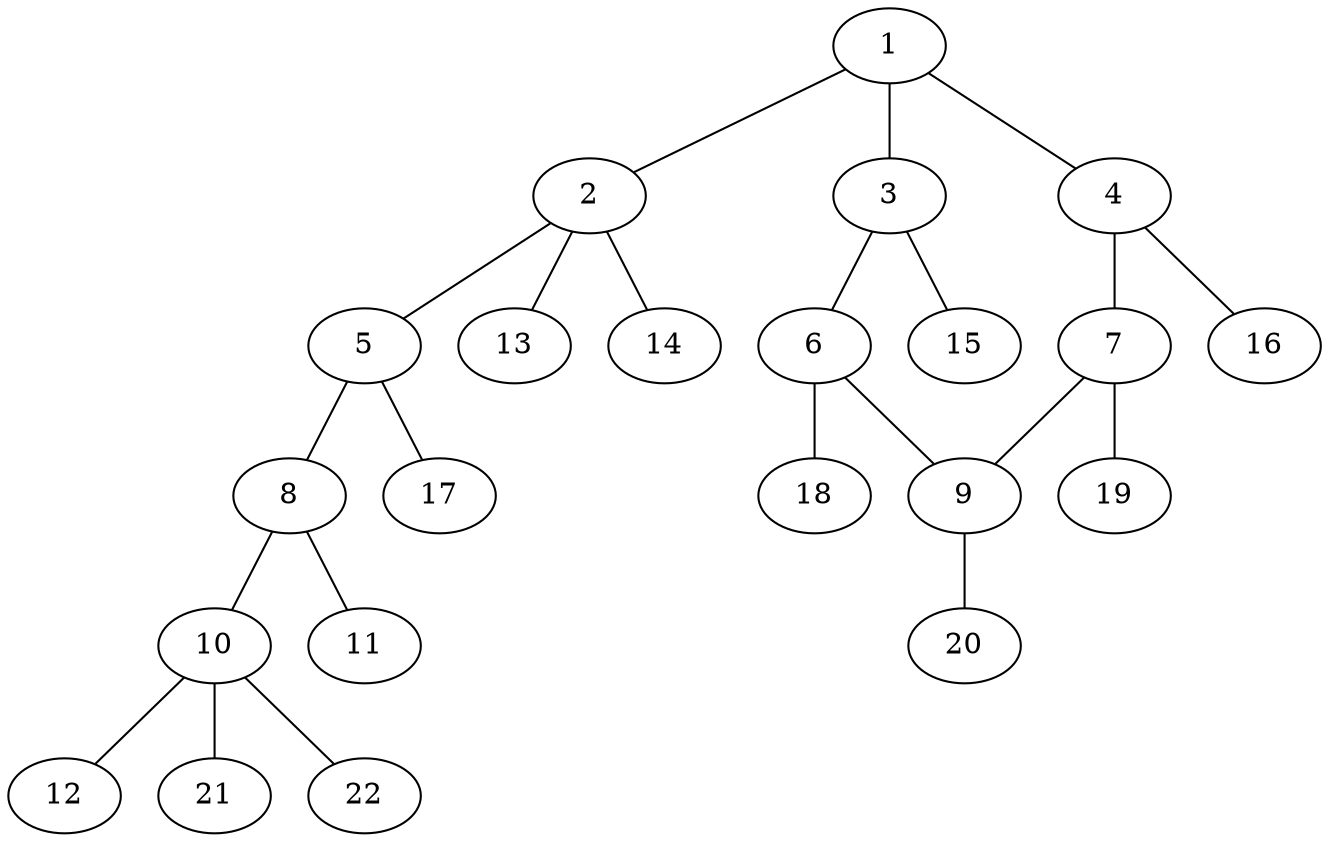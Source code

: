 graph molecule_3201 {
	1	 [chem=C];
	2	 [chem=C];
	1 -- 2	 [valence=1];
	3	 [chem=C];
	1 -- 3	 [valence=1];
	4	 [chem=C];
	1 -- 4	 [valence=2];
	5	 [chem=N];
	2 -- 5	 [valence=1];
	13	 [chem=H];
	2 -- 13	 [valence=1];
	14	 [chem=H];
	2 -- 14	 [valence=1];
	6	 [chem=C];
	3 -- 6	 [valence=2];
	15	 [chem=H];
	3 -- 15	 [valence=1];
	7	 [chem=C];
	4 -- 7	 [valence=1];
	16	 [chem=H];
	4 -- 16	 [valence=1];
	8	 [chem=C];
	5 -- 8	 [valence=1];
	17	 [chem=H];
	5 -- 17	 [valence=1];
	9	 [chem=C];
	6 -- 9	 [valence=1];
	18	 [chem=H];
	6 -- 18	 [valence=1];
	7 -- 9	 [valence=2];
	19	 [chem=H];
	7 -- 19	 [valence=1];
	10	 [chem=C];
	8 -- 10	 [valence=1];
	11	 [chem=O];
	8 -- 11	 [valence=2];
	20	 [chem=H];
	9 -- 20	 [valence=1];
	12	 [chem=Br];
	10 -- 12	 [valence=1];
	21	 [chem=H];
	10 -- 21	 [valence=1];
	22	 [chem=H];
	10 -- 22	 [valence=1];
}
